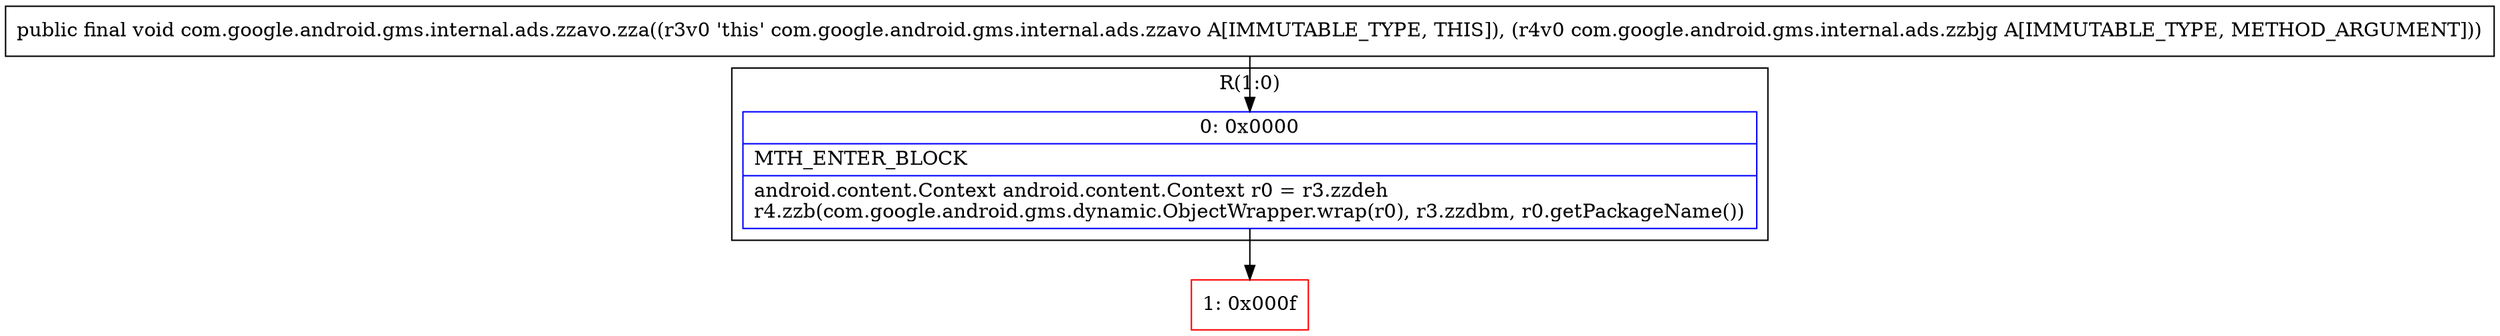 digraph "CFG forcom.google.android.gms.internal.ads.zzavo.zza(Lcom\/google\/android\/gms\/internal\/ads\/zzbjg;)V" {
subgraph cluster_Region_1630214942 {
label = "R(1:0)";
node [shape=record,color=blue];
Node_0 [shape=record,label="{0\:\ 0x0000|MTH_ENTER_BLOCK\l|android.content.Context android.content.Context r0 = r3.zzdeh\lr4.zzb(com.google.android.gms.dynamic.ObjectWrapper.wrap(r0), r3.zzdbm, r0.getPackageName())\l}"];
}
Node_1 [shape=record,color=red,label="{1\:\ 0x000f}"];
MethodNode[shape=record,label="{public final void com.google.android.gms.internal.ads.zzavo.zza((r3v0 'this' com.google.android.gms.internal.ads.zzavo A[IMMUTABLE_TYPE, THIS]), (r4v0 com.google.android.gms.internal.ads.zzbjg A[IMMUTABLE_TYPE, METHOD_ARGUMENT])) }"];
MethodNode -> Node_0;
Node_0 -> Node_1;
}

